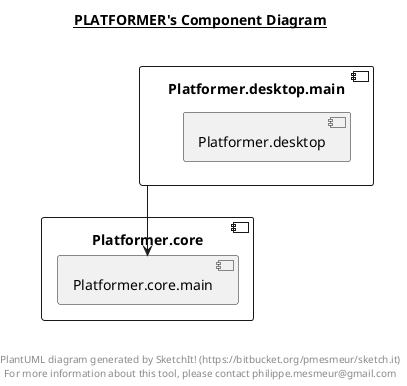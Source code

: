 @startuml

title __PLATFORMER's Component Diagram__\n

  component "Platformer.core" {
        [Platformer.core.main]
  }


  component "Platformer.desktop.main" {
        [Platformer.desktop]
  }


  [Platformer.desktop.main] --> [Platformer.core.main]


right footer


PlantUML diagram generated by SketchIt! (https://bitbucket.org/pmesmeur/sketch.it)
For more information about this tool, please contact philippe.mesmeur@gmail.com
endfooter

@enduml
